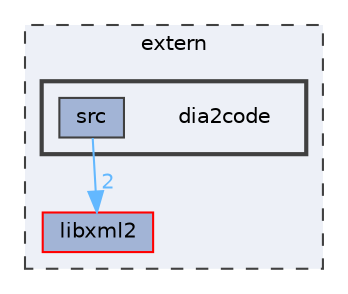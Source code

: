 digraph "/home/alexandros/Documents/PLT/V4/pokemon-championship/extern/dia2code"
{
 // LATEX_PDF_SIZE
  bgcolor="transparent";
  edge [fontname=Helvetica,fontsize=10,labelfontname=Helvetica,labelfontsize=10];
  node [fontname=Helvetica,fontsize=10,shape=box,height=0.2,width=0.4];
  compound=true
  subgraph clusterdir_dc9e1e299a0b26f222fe6c0a872463f0 {
    graph [ bgcolor="#edf0f7", pencolor="grey25", label="extern", fontname=Helvetica,fontsize=10 style="filled,dashed", URL="dir_dc9e1e299a0b26f222fe6c0a872463f0.html",tooltip=""]
  dir_516908689315217bde51cf9c0e7fc35e [label="libxml2", fillcolor="#a2b4d6", color="red", style="filled", URL="dir_516908689315217bde51cf9c0e7fc35e.html",tooltip=""];
  subgraph clusterdir_1fca2126b89574add80b2d49e0bfe886 {
    graph [ bgcolor="#edf0f7", pencolor="grey25", label="", fontname=Helvetica,fontsize=10 style="filled,bold", URL="dir_1fca2126b89574add80b2d49e0bfe886.html",tooltip=""]
    dir_1fca2126b89574add80b2d49e0bfe886 [shape=plaintext, label="dia2code"];
  dir_fd0f395140da040d1cc697f5d1b18c7b [label="src", fillcolor="#a2b4d6", color="grey25", style="filled", URL="dir_fd0f395140da040d1cc697f5d1b18c7b.html",tooltip=""];
  }
  }
  dir_fd0f395140da040d1cc697f5d1b18c7b->dir_516908689315217bde51cf9c0e7fc35e [headlabel="2", labeldistance=1.5 headhref="dir_000038_000027.html" color="steelblue1" fontcolor="steelblue1"];
}
